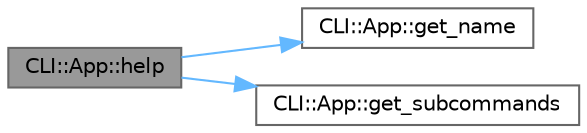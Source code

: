 digraph "CLI::App::help"
{
 // LATEX_PDF_SIZE
  bgcolor="transparent";
  edge [fontname=Helvetica,fontsize=10,labelfontname=Helvetica,labelfontsize=10];
  node [fontname=Helvetica,fontsize=10,shape=box,height=0.2,width=0.4];
  rankdir="LR";
  Node1 [id="Node000001",label="CLI::App::help",height=0.2,width=0.4,color="gray40", fillcolor="grey60", style="filled", fontcolor="black",tooltip=" "];
  Node1 -> Node2 [id="edge1_Node000001_Node000002",color="steelblue1",style="solid",tooltip=" "];
  Node2 [id="Node000002",label="CLI::App::get_name",height=0.2,width=0.4,color="grey40", fillcolor="white", style="filled",URL="$class_c_l_i_1_1_app.html#af49a4f4b6c019a65a10b3c1bd830a1f8",tooltip="Get the name of the current app"];
  Node1 -> Node3 [id="edge2_Node000001_Node000003",color="steelblue1",style="solid",tooltip=" "];
  Node3 [id="Node000003",label="CLI::App::get_subcommands",height=0.2,width=0.4,color="grey40", fillcolor="white", style="filled",URL="$class_c_l_i_1_1_app.html#acf060646654eaf47a4cf608f5e4d03b1",tooltip=" "];
}

